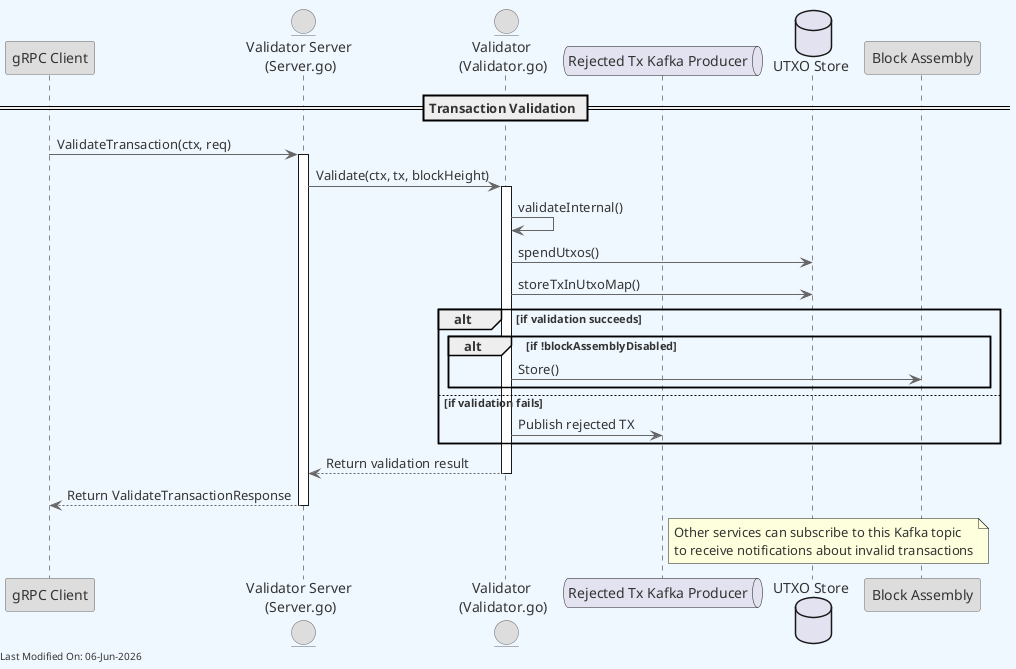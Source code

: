 @startuml
skinparam backgroundColor #F0F8FF
skinparam defaultFontColor #333333
skinparam arrowColor #666666

' Define borders for all elements
skinparam entity {
  BorderColor #666666
  BackgroundColor #DDDDDD
}

skinparam control {
  BorderColor #666666
  BackgroundColor #DDDDDD
}

skinparam participant {
  BorderColor #666666
  BackgroundColor #DDDDDD
}



participant "gRPC Client" as Client
entity "Validator Server \n(Server.go)" as ValidatorServer
entity "Validator \n(Validator.go)" as Validator
queue "Rejected Tx Kafka Producer" as RejectedKafka
database "UTXO Store" as UTXOStore
participant "Block Assembly" as BlockAssembly

== Transaction Validation ==
Client -> ValidatorServer: ValidateTransaction(ctx, req)
activate ValidatorServer
ValidatorServer -> Validator: Validate(ctx, tx, blockHeight)
activate Validator

Validator -> Validator: validateInternal()
Validator -> UTXOStore: spendUtxos()
Validator -> UTXOStore: storeTxInUtxoMap()

alt if validation succeeds
    alt if !blockAssemblyDisabled
        Validator -> BlockAssembly: Store()
    end
else if validation fails
    Validator -> RejectedKafka: Publish rejected TX
end

Validator --> ValidatorServer: Return validation result
deactivate Validator

ValidatorServer --> Client: Return ValidateTransactionResponse
deactivate ValidatorServer

note right of RejectedKafka
  Other services can subscribe to this Kafka topic
  to receive notifications about invalid transactions
end note

left footer Last Modified On: %date("dd-MMM-yyyy")

@enduml
